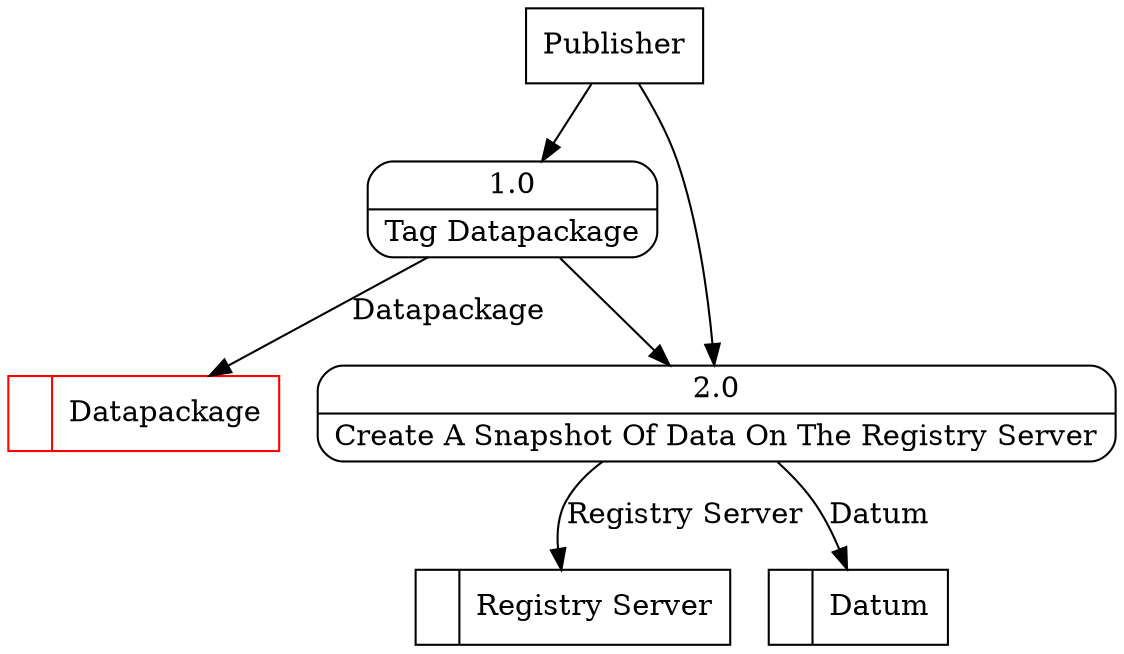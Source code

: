 digraph dfd2{ 
node[shape=record]
200 [label="<f0>  |<f1> Registry Server " ];
201 [label="<f0>  |<f1> Datapackage " color=red];
202 [label="<f0>  |<f1> Datum " ];
203 [label="Publisher" shape=box];
204 [label="{<f0> 1.0|<f1> Tag Datapackage }" shape=Mrecord];
205 [label="{<f0> 2.0|<f1> Create A Snapshot Of Data On The Registry Server }" shape=Mrecord];
203 -> 204
203 -> 205
204 -> 205
204 -> 201 [label="Datapackage"]
205 -> 202 [label="Datum"]
205 -> 200 [label="Registry Server"]
}